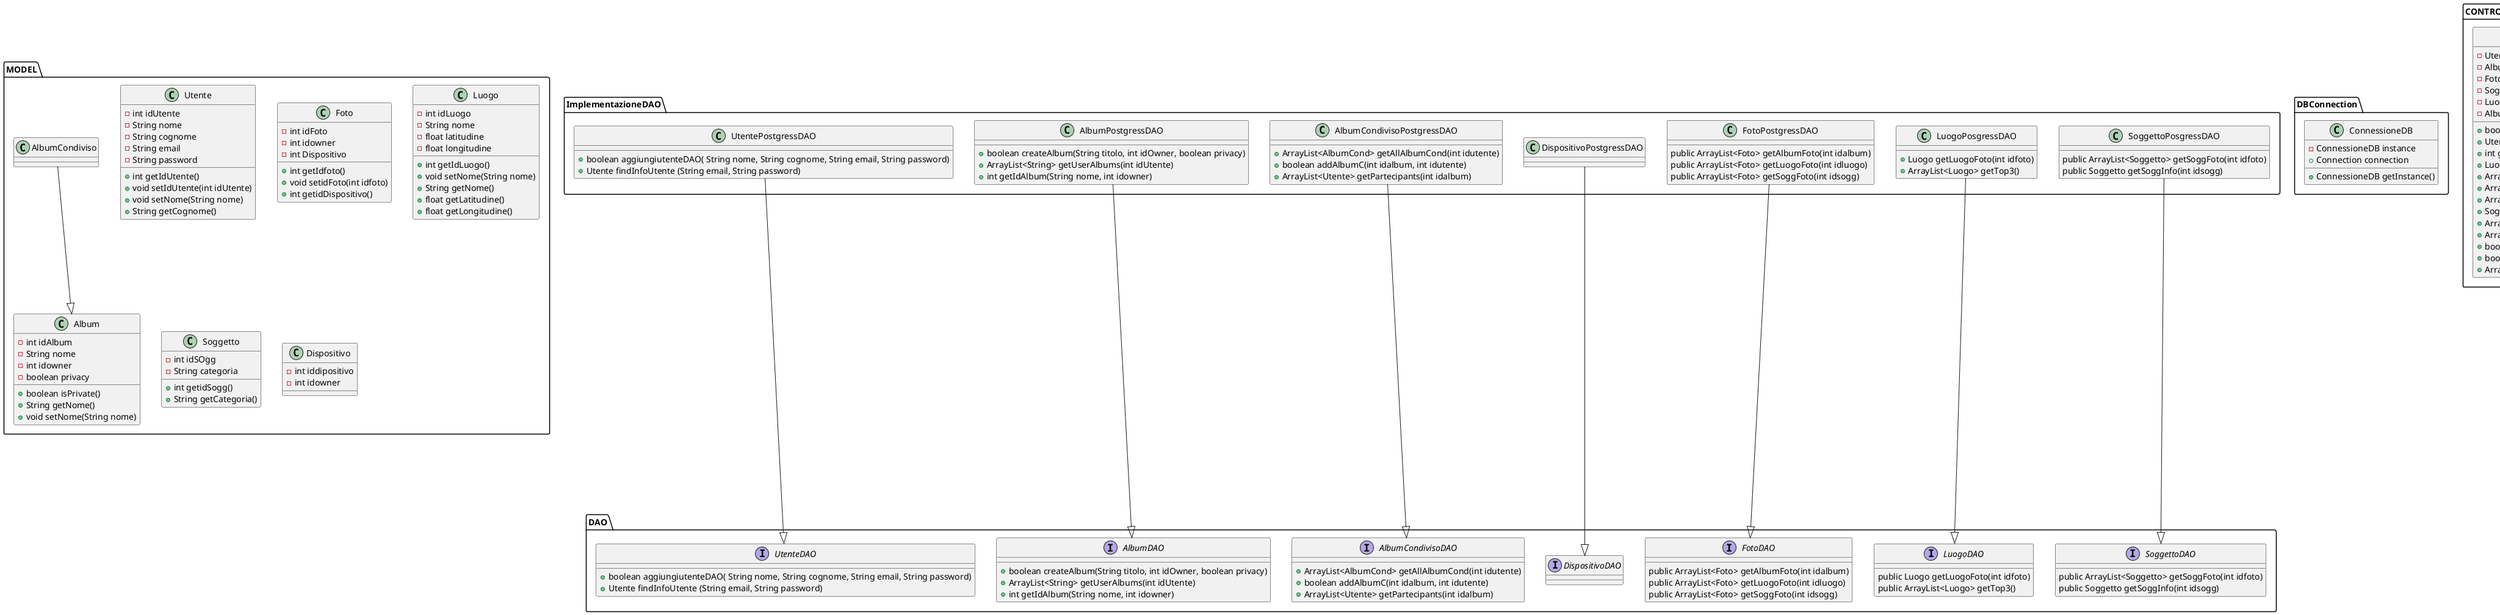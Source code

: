 @startuml model
top to bottom direction

package MODEL{
    class Utente{
        - int idUtente
        - String nome 
        - String cognome
        - String email
        - String password

        + int getIdUtente()
        + void setIdUtente(int idUtente)
        + void setNome(String nome)
        + String getCognome()
    }

    class Album{
        - int idAlbum
        - String nome
        - int idowner
        - boolean privacy

        +boolean isPrivate()
        + String getNome()
        + void setNome(String nome)
    }
    class Foto{
        - int idFoto
        - int idowner
        - int Dispositivo

        + int getIdfoto()
        + void setidFoto(int idfoto)
        + int getidDispositivo()

    }
    class Luogo{
        - int idLuogo
        - String nome
        - float latitudine 
        - float longitudine

        + int getIdLuogo()
        + void setNome(String nome)
        + String getNome()
        + float getLatitudine()
        + float getLongitudine()
    }
    class AlbumCondiviso{
    }
    AlbumCondiviso --|> Album
    class Soggetto{
        - int idSOgg
        - String categoria

        + int getidSogg()
        + String getCategoria()

    }
    class Dispositivo{
        - int iddipositivo
        - int idowner
    }

}
package DAO{
    interface UtenteDAO{
    + boolean aggiungiutenteDAO( String nome, String cognome, String email, String password) 
    + Utente findInfoUtente (String email, String password)

    }

    interface AlbumDAO{
    + boolean createAlbum(String titolo, int idOwner, boolean privacy) 
    +  ArrayList<String> getUserAlbums(int idUtente)
    +  int getIdAlbum(String nome, int idowner) 
    }

    interface AlbumCondivisoDAO{
    + ArrayList<AlbumCond> getAllAlbumCond(int idutente) 
    + boolean addAlbumC(int idalbum, int idutente)
    + ArrayList<Utente> getPartecipants(int idalbum) 
    }
    interface DispositivoDAO{}
    interface FotoDAO{
    public ArrayList<Foto> getAlbumFoto(int idalbum) 
    public ArrayList<Foto> getLuogoFoto(int idluogo) 
    public ArrayList<Foto> getSoggFoto(int idsogg) 
    }
    interface LuogoDAO{
    public Luogo getLuogoFoto(int idfoto)
    public ArrayList<Luogo> getTop3()
    }
    interface SoggettoDAO{
    public ArrayList<Soggetto> getSoggFoto(int idfoto)
    public Soggetto getSoggInfo(int idsogg) 
    }
}
package ImplementazioneDAO{
    class UtentePostgressDAO{
    + boolean aggiungiutenteDAO( String nome, String cognome, String email, String password) 
    + Utente findInfoUtente (String email, String password)

    }
    UtentePostgressDAO --|> UtenteDAO

    class AlbumPostgressDAO{
    + boolean createAlbum(String titolo, int idOwner, boolean privacy) 
    +  ArrayList<String> getUserAlbums(int idUtente)
    +  int getIdAlbum(String nome, int idowner) 
    }
    AlbumPostgressDAO --|> AlbumDAO

    class AlbumCondivisoPostgressDAO{
    + ArrayList<AlbumCond> getAllAlbumCond(int idutente) 
    + boolean addAlbumC(int idalbum, int idutente)
    + ArrayList<Utente> getPartecipants(int idalbum) 
    }
    AlbumCondivisoPostgressDAO ----|> AlbumCondivisoDAO
    class DispositivoPostgressDAO{}
    DispositivoPostgressDAO --|> DispositivoDAO
    class FotoPostgressDAO{
    public ArrayList<Foto> getAlbumFoto(int idalbum) 
    public ArrayList<Foto> getLuogoFoto(int idluogo) 
    public ArrayList<Foto> getSoggFoto(int idsogg) 
    }
    FotoPostgressDAO ----|> FotoDAO
    class LuogoPosgressDAO{
    + Luogo getLuogoFoto(int idfoto)
    + ArrayList<Luogo> getTop3()
    }
    LuogoPosgressDAO ----|> LuogoDAO
    class SoggettoPosgressDAO{
    public ArrayList<Soggetto> getSoggFoto(int idfoto)
    public Soggetto getSoggInfo(int idsogg) 
    }
    SoggettoPosgressDAO ----|> SoggettoDAO
}
package DBConnection{
    class ConnessioneDB{
        - ConnessioneDB instance
        + Connection connection

    + ConnessioneDB getInstance()
    }
}
package CONTROLLER{
    class Controller{
        - UtentePostgressDAO utenteDAO
        - AlbumPostgressDAO albumDAO
        - FotoPostgressDAO fotoDAO
        - SoggettoPostgressDAO soggettoDAO
        - LuogoPostgressDAO luogoDAO
        - AlbumCondivisoPostgressDAO albumConDAO

        + boolean registerUser(String nome, String cognome, String email, String password)
        + Utente getInfoUser(String email, String password)
        + int getIdAlbum(String nome, int idowner, boolean privacy)
        + Luogo getLuogo(int idluogo)
        + ArrayList<Soggetto> getSoggFoto(int idfoto)
        + ArrayList<Foto> getLuogoFoto (int idluogo)
        + ArrayList<Foto> getFotoSogg (int idsogg)
        + Soggetto getSoggInfo (int idSogg)
        + ArrayList<Luogo> top3places()
        + ArrayList<AlbumCond> gettAllALbumCond(int idutente)
        + boolean addAlbumCond(int idalbum, intidutente)
        + boolean addnewAlbumCond(String nome, int idutente)
        + ArrayList<Utente> getAllPartecipants(int idalbum)

    }

}
package GUI{
    class AlbumCondivisi2{
        - JTable fotoTable
        - JTable partecipantiTable

        Controller gallerycontroller

        - void loadPhotos(DefaultTableModel model, int idalbum)
        - void loadUser(DefaultTableModel model, int idalbum)
        - JButton createStyleButton(String nome)
    }
    AlbumCondivisi2 ---|> JFrame
    class AlbumCondivisiPage{
        Controller gallerycontroller

        - JPanel albumBox createAlbumBox(String albumname, Utente utente)
        - JButton createStyleButton(String nome)
        - Color generateRandomColor()
    }
    AlbumCondivisiPage ---|> JFrame
    class AlbumPage{
        - JTable fotoTable
        Controller gallerycontroller

        - void loadPhotos(DefaultTableModel model, int idalbum)
        - JButton createStyleButton(String text)
    }
    AlbumPage ---|> JFrame
    class FotoPage{
        - Luogo luogo
        - ArrayList<Soggetto> soggetti
        Controller gallerycontroller

        - void setupUI(int idfoto)
        - void loadSoggettiData(DefaultTableModel tableModel)
        - JButton createStyleButton(String text)
        }
    FotoPage ---|> JFrame
    class LoginPage{
        - UtentePostgressDAO utenteDAO
        - JTextField emailfield
        - JTextField passwordfield

        - JButton createStyleButton(String text)
    }
    LoginPage ---|> JFrame
    class LuogoPage{
        - JTable fotoTable
        - Controller gallerrycontroller

        - void loadPhotos(DefaultTableModel model, int idluogo)
        - JButton createStyleButton(String text)
    }
    LuogoPage ---|> JFrame
    class MainApp{
        - JButton createStyleButton(String text)
    }
    MainApp ---|> JFrame
    class NewAlbumCreation{
        - JTextField albumnameField
        - JComboBox<String> visibilityBox

        - JButton createStyleButton(String text)
        - void createAlbum(int idOwner)
    }
    NewAlbumCreation ---|> JFrame
    class RegisterPage{
        - Controller gallerycontroller
        - JTextField firstnameField
        - JTextField lastnameField
        - JTextField emailfield
        - JPasswordField passwordfield
        - JButton registerButton
        - JButton calncelButton

        - JButton createStyleButton(String text)
    }
    RegisterPage ---|> JFrame
    class SoggPage{
        - Soggetto sogg
        - JTable fotoTable
        - Controller gallerycontroller

        - JButton createStyleButton(String text)
    }
    SoggPage ---|> JFrame
    class Top3Page{
        - Controller gallerycontroller 
        - JTable top3table

        - JButton createStyleButton(String text)
        - void loadPlaces(DefaultTableModel model)
    }
    Top3Page ---|> JFrame
    class UserGallery{
        - Controller gallerycontroller
        - JPanel createAlbumBox(String albumName, Utente utente)
        - Color generateRandomColor()
        - JButton createStyleButton(String text)
    }
    UserGallery ---|> JFrame
}



@enduml